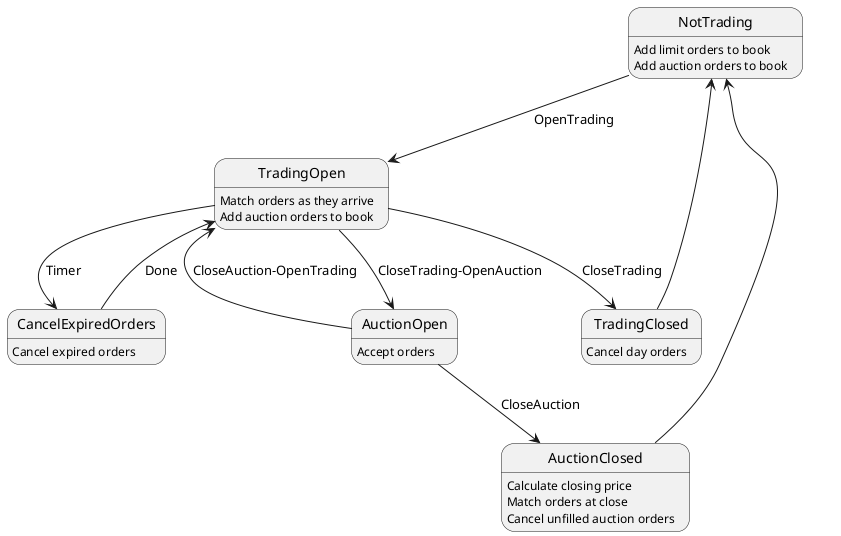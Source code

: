 @startuml
NotTrading --> TradingOpen: OpenTrading
NotTrading: Add limit orders to book
NotTrading: Add auction orders to book

TradingOpen --> TradingClosed: CloseTrading
TradingOpen --> AuctionOpen: CloseTrading-OpenAuction
TradingOpen --> CancelExpiredOrders: Timer
TradingOpen: Match orders as they arrive
TradingOpen: Add auction orders to book

CancelExpiredOrders --> TradingOpen: Done
CancelExpiredOrders: Cancel expired orders

AuctionOpen --> AuctionClosed: CloseAuction
AuctionOpen --> TradingOpen: CloseAuction-OpenTrading
AuctionOpen: Accept orders

AuctionClosed --> NotTrading
AuctionClosed: Calculate closing price
AuctionClosed: Match orders at close
AuctionClosed: Cancel unfilled auction orders

TradingClosed --> NotTrading
TradingClosed: Cancel day orders

@enduml